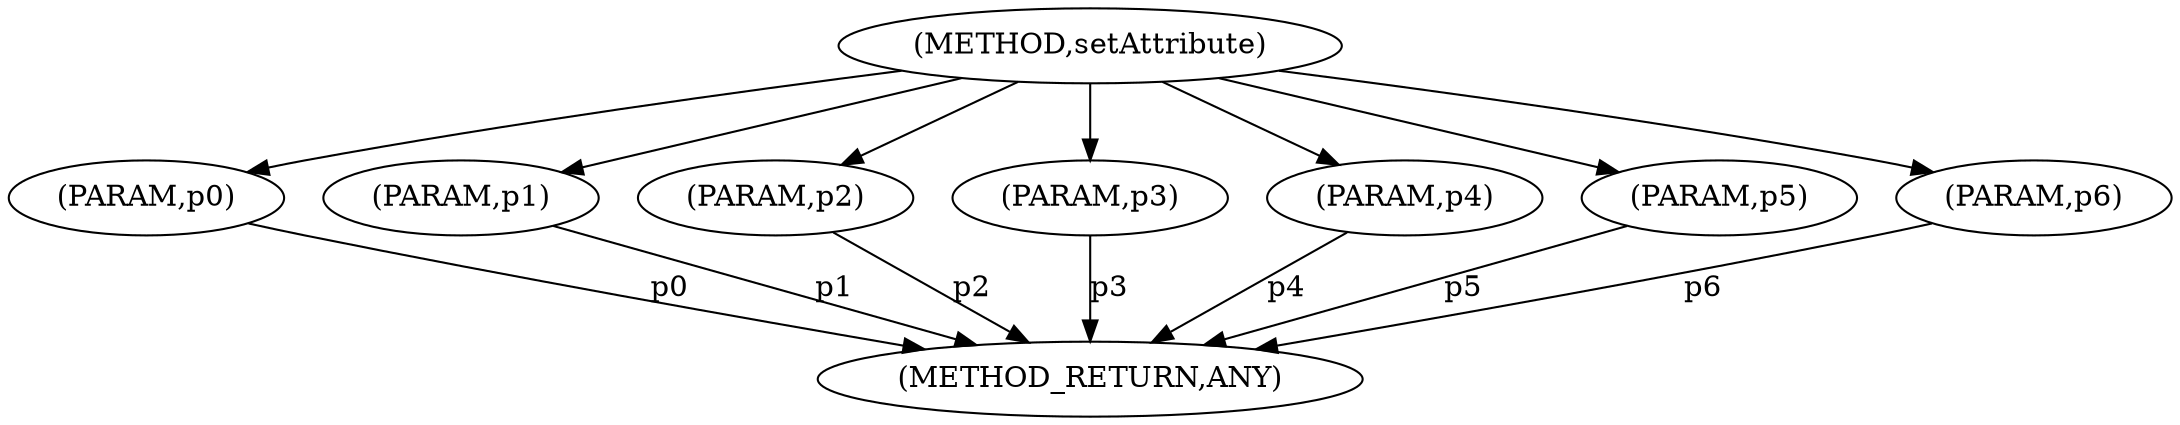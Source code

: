 digraph "setAttribute" {  
"962" [label = <(METHOD,setAttribute)> ]
"971" [label = <(METHOD_RETURN,ANY)> ]
"963" [label = <(PARAM,p0)> ]
"964" [label = <(PARAM,p1)> ]
"965" [label = <(PARAM,p2)> ]
"966" [label = <(PARAM,p3)> ]
"967" [label = <(PARAM,p4)> ]
"968" [label = <(PARAM,p5)> ]
"969" [label = <(PARAM,p6)> ]
  "963" -> "971"  [ label = "p0"] 
  "964" -> "971"  [ label = "p1"] 
  "965" -> "971"  [ label = "p2"] 
  "966" -> "971"  [ label = "p3"] 
  "967" -> "971"  [ label = "p4"] 
  "968" -> "971"  [ label = "p5"] 
  "969" -> "971"  [ label = "p6"] 
  "962" -> "963" 
  "962" -> "964" 
  "962" -> "965" 
  "962" -> "966" 
  "962" -> "967" 
  "962" -> "968" 
  "962" -> "969" 
}
